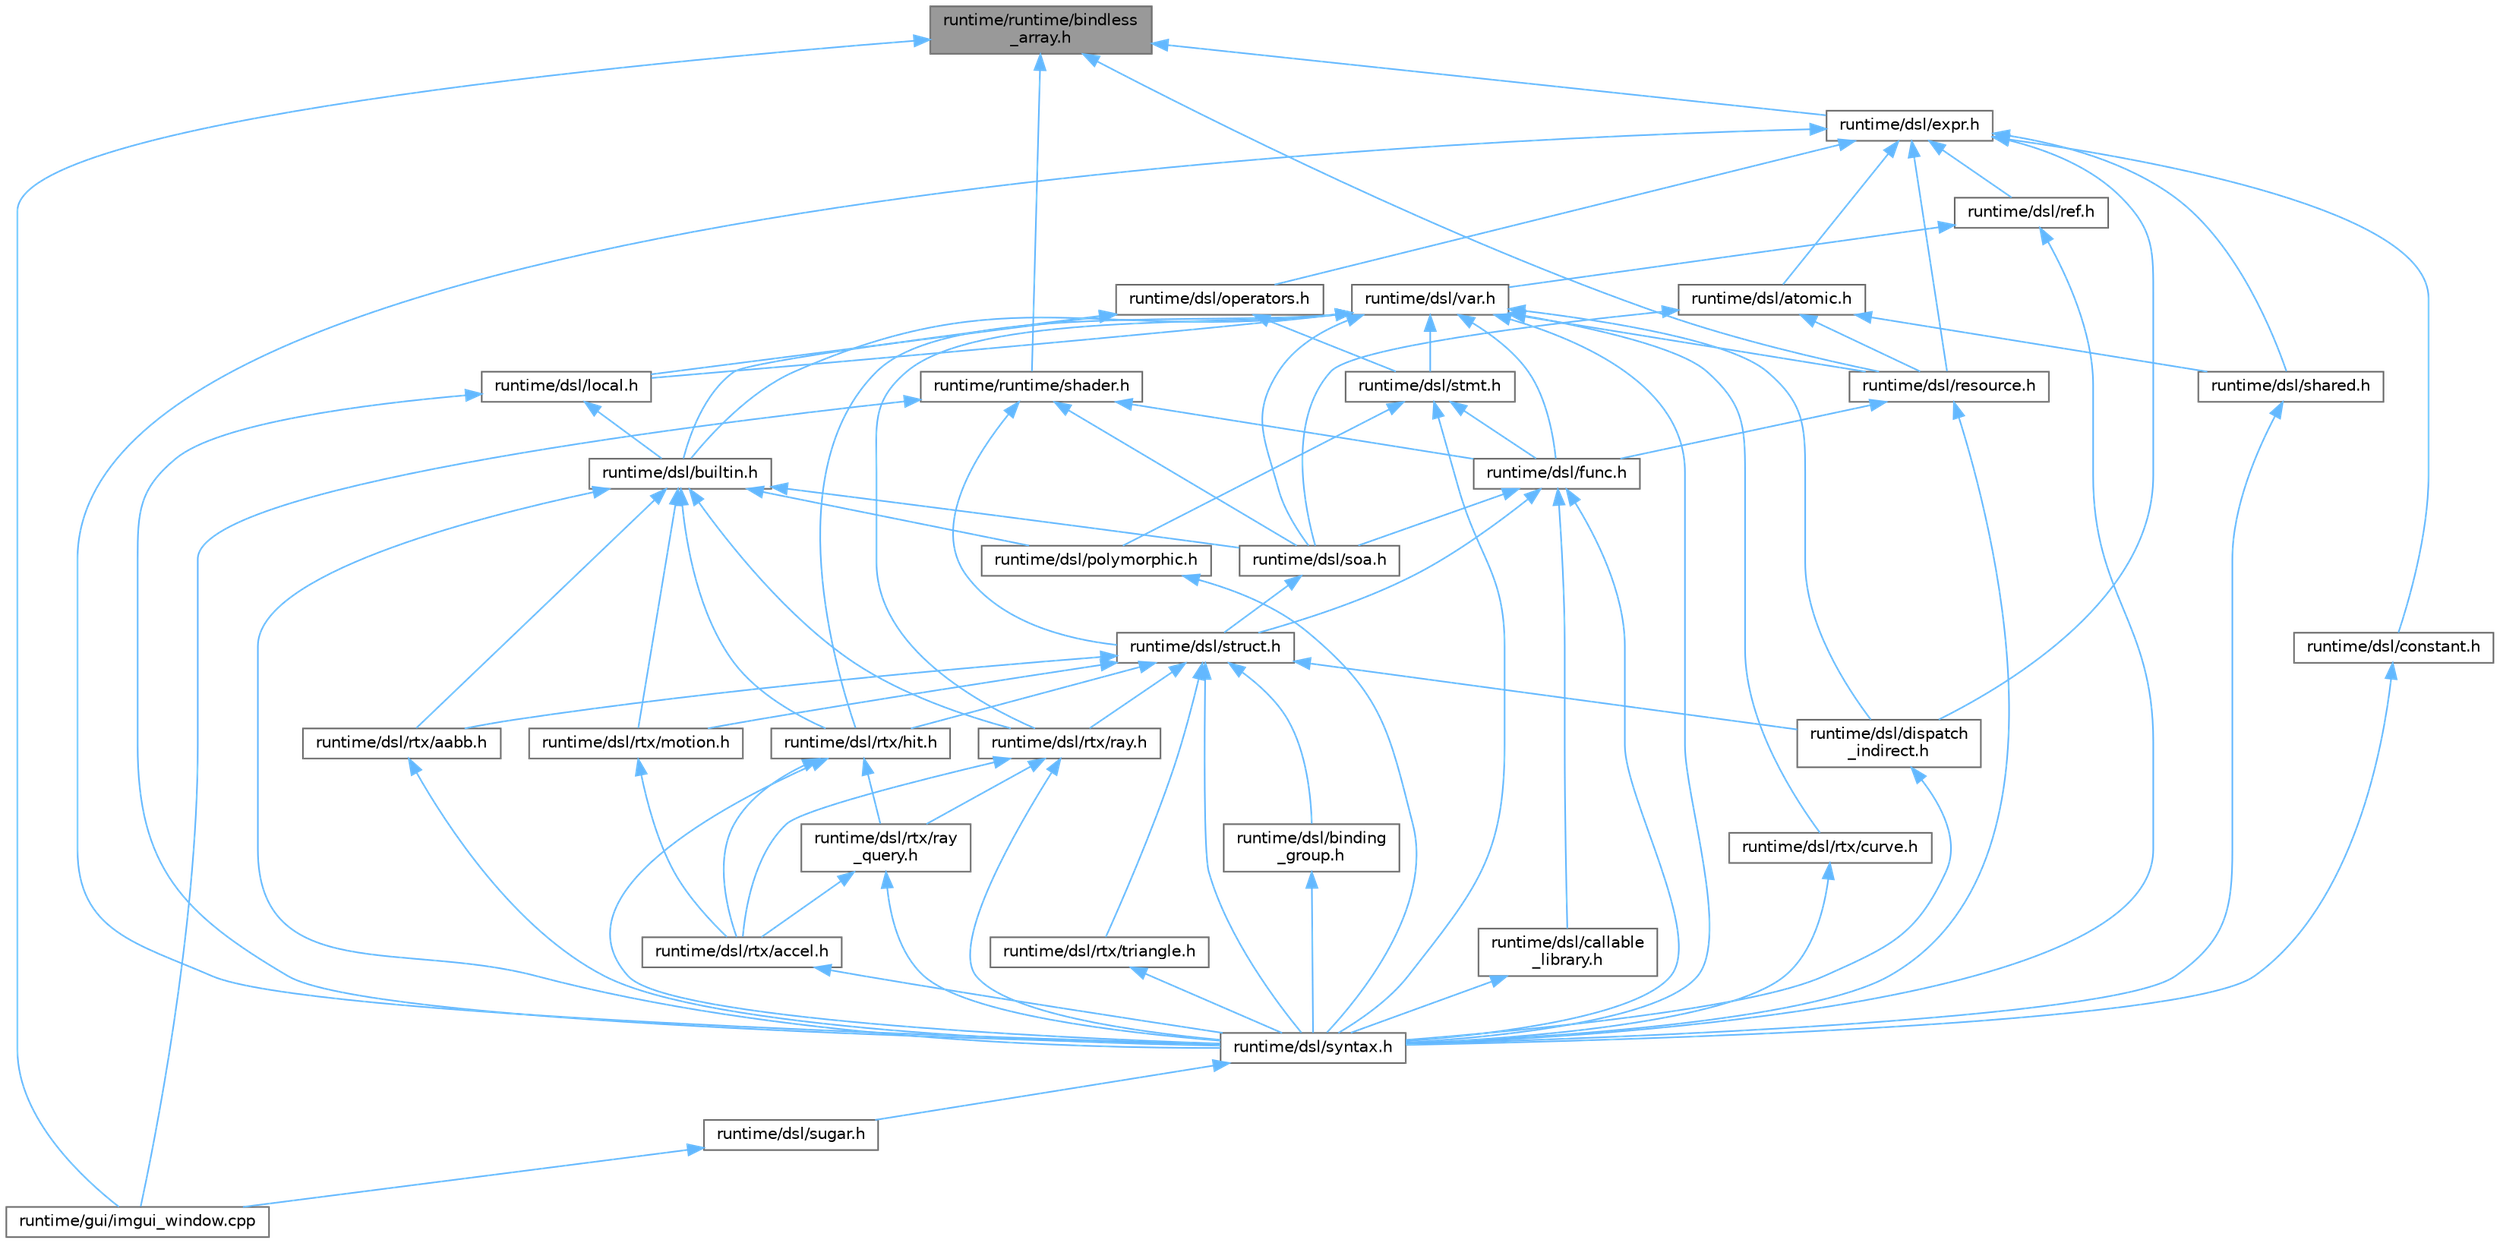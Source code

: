 digraph "runtime/runtime/bindless_array.h"
{
 // LATEX_PDF_SIZE
  bgcolor="transparent";
  edge [fontname=Helvetica,fontsize=10,labelfontname=Helvetica,labelfontsize=10];
  node [fontname=Helvetica,fontsize=10,shape=box,height=0.2,width=0.4];
  Node1 [id="Node000001",label="runtime/runtime/bindless\l_array.h",height=0.2,width=0.4,color="gray40", fillcolor="grey60", style="filled", fontcolor="black",tooltip=" "];
  Node1 -> Node2 [id="edge84_Node000001_Node000002",dir="back",color="steelblue1",style="solid",tooltip=" "];
  Node2 [id="Node000002",label="runtime/dsl/expr.h",height=0.2,width=0.4,color="grey40", fillcolor="white", style="filled",URL="$expr_8h.html",tooltip=" "];
  Node2 -> Node3 [id="edge85_Node000002_Node000003",dir="back",color="steelblue1",style="solid",tooltip=" "];
  Node3 [id="Node000003",label="runtime/dsl/atomic.h",height=0.2,width=0.4,color="grey40", fillcolor="white", style="filled",URL="$dsl_2atomic_8h.html",tooltip=" "];
  Node3 -> Node4 [id="edge86_Node000003_Node000004",dir="back",color="steelblue1",style="solid",tooltip=" "];
  Node4 [id="Node000004",label="runtime/dsl/resource.h",height=0.2,width=0.4,color="grey40", fillcolor="white", style="filled",URL="$dsl_2resource_8h.html",tooltip=" "];
  Node4 -> Node5 [id="edge87_Node000004_Node000005",dir="back",color="steelblue1",style="solid",tooltip=" "];
  Node5 [id="Node000005",label="runtime/dsl/func.h",height=0.2,width=0.4,color="grey40", fillcolor="white", style="filled",URL="$func_8h.html",tooltip=" "];
  Node5 -> Node6 [id="edge88_Node000005_Node000006",dir="back",color="steelblue1",style="solid",tooltip=" "];
  Node6 [id="Node000006",label="runtime/dsl/callable\l_library.h",height=0.2,width=0.4,color="grey40", fillcolor="white", style="filled",URL="$dsl_2callable__library_8h.html",tooltip=" "];
  Node6 -> Node7 [id="edge89_Node000006_Node000007",dir="back",color="steelblue1",style="solid",tooltip=" "];
  Node7 [id="Node000007",label="runtime/dsl/syntax.h",height=0.2,width=0.4,color="grey40", fillcolor="white", style="filled",URL="$syntax_8h.html",tooltip=" "];
  Node7 -> Node8 [id="edge90_Node000007_Node000008",dir="back",color="steelblue1",style="solid",tooltip=" "];
  Node8 [id="Node000008",label="runtime/dsl/sugar.h",height=0.2,width=0.4,color="grey40", fillcolor="white", style="filled",URL="$sugar_8h.html",tooltip=" "];
  Node8 -> Node9 [id="edge91_Node000008_Node000009",dir="back",color="steelblue1",style="solid",tooltip=" "];
  Node9 [id="Node000009",label="runtime/gui/imgui_window.cpp",height=0.2,width=0.4,color="grey40", fillcolor="white", style="filled",URL="$imgui__window_8cpp.html",tooltip=" "];
  Node5 -> Node10 [id="edge92_Node000005_Node000010",dir="back",color="steelblue1",style="solid",tooltip=" "];
  Node10 [id="Node000010",label="runtime/dsl/soa.h",height=0.2,width=0.4,color="grey40", fillcolor="white", style="filled",URL="$soa_8h.html",tooltip=" "];
  Node10 -> Node11 [id="edge93_Node000010_Node000011",dir="back",color="steelblue1",style="solid",tooltip=" "];
  Node11 [id="Node000011",label="runtime/dsl/struct.h",height=0.2,width=0.4,color="grey40", fillcolor="white", style="filled",URL="$struct_8h.html",tooltip=" "];
  Node11 -> Node12 [id="edge94_Node000011_Node000012",dir="back",color="steelblue1",style="solid",tooltip=" "];
  Node12 [id="Node000012",label="runtime/dsl/binding\l_group.h",height=0.2,width=0.4,color="grey40", fillcolor="white", style="filled",URL="$binding__group_8h.html",tooltip=" "];
  Node12 -> Node7 [id="edge95_Node000012_Node000007",dir="back",color="steelblue1",style="solid",tooltip=" "];
  Node11 -> Node13 [id="edge96_Node000011_Node000013",dir="back",color="steelblue1",style="solid",tooltip=" "];
  Node13 [id="Node000013",label="runtime/dsl/dispatch\l_indirect.h",height=0.2,width=0.4,color="grey40", fillcolor="white", style="filled",URL="$dispatch__indirect_8h.html",tooltip=" "];
  Node13 -> Node7 [id="edge97_Node000013_Node000007",dir="back",color="steelblue1",style="solid",tooltip=" "];
  Node11 -> Node14 [id="edge98_Node000011_Node000014",dir="back",color="steelblue1",style="solid",tooltip=" "];
  Node14 [id="Node000014",label="runtime/dsl/rtx/aabb.h",height=0.2,width=0.4,color="grey40", fillcolor="white", style="filled",URL="$dsl_2rtx_2aabb_8h.html",tooltip=" "];
  Node14 -> Node7 [id="edge99_Node000014_Node000007",dir="back",color="steelblue1",style="solid",tooltip=" "];
  Node11 -> Node15 [id="edge100_Node000011_Node000015",dir="back",color="steelblue1",style="solid",tooltip=" "];
  Node15 [id="Node000015",label="runtime/dsl/rtx/hit.h",height=0.2,width=0.4,color="grey40", fillcolor="white", style="filled",URL="$dsl_2rtx_2hit_8h.html",tooltip=" "];
  Node15 -> Node16 [id="edge101_Node000015_Node000016",dir="back",color="steelblue1",style="solid",tooltip=" "];
  Node16 [id="Node000016",label="runtime/dsl/rtx/accel.h",height=0.2,width=0.4,color="grey40", fillcolor="white", style="filled",URL="$dsl_2rtx_2accel_8h.html",tooltip=" "];
  Node16 -> Node7 [id="edge102_Node000016_Node000007",dir="back",color="steelblue1",style="solid",tooltip=" "];
  Node15 -> Node17 [id="edge103_Node000015_Node000017",dir="back",color="steelblue1",style="solid",tooltip=" "];
  Node17 [id="Node000017",label="runtime/dsl/rtx/ray\l_query.h",height=0.2,width=0.4,color="grey40", fillcolor="white", style="filled",URL="$ray__query_8h.html",tooltip=" "];
  Node17 -> Node16 [id="edge104_Node000017_Node000016",dir="back",color="steelblue1",style="solid",tooltip=" "];
  Node17 -> Node7 [id="edge105_Node000017_Node000007",dir="back",color="steelblue1",style="solid",tooltip=" "];
  Node15 -> Node7 [id="edge106_Node000015_Node000007",dir="back",color="steelblue1",style="solid",tooltip=" "];
  Node11 -> Node18 [id="edge107_Node000011_Node000018",dir="back",color="steelblue1",style="solid",tooltip=" "];
  Node18 [id="Node000018",label="runtime/dsl/rtx/motion.h",height=0.2,width=0.4,color="grey40", fillcolor="white", style="filled",URL="$motion_8h.html",tooltip=" "];
  Node18 -> Node16 [id="edge108_Node000018_Node000016",dir="back",color="steelblue1",style="solid",tooltip=" "];
  Node11 -> Node19 [id="edge109_Node000011_Node000019",dir="back",color="steelblue1",style="solid",tooltip=" "];
  Node19 [id="Node000019",label="runtime/dsl/rtx/ray.h",height=0.2,width=0.4,color="grey40", fillcolor="white", style="filled",URL="$dsl_2rtx_2ray_8h.html",tooltip=" "];
  Node19 -> Node16 [id="edge110_Node000019_Node000016",dir="back",color="steelblue1",style="solid",tooltip=" "];
  Node19 -> Node17 [id="edge111_Node000019_Node000017",dir="back",color="steelblue1",style="solid",tooltip=" "];
  Node19 -> Node7 [id="edge112_Node000019_Node000007",dir="back",color="steelblue1",style="solid",tooltip=" "];
  Node11 -> Node20 [id="edge113_Node000011_Node000020",dir="back",color="steelblue1",style="solid",tooltip=" "];
  Node20 [id="Node000020",label="runtime/dsl/rtx/triangle.h",height=0.2,width=0.4,color="grey40", fillcolor="white", style="filled",URL="$dsl_2rtx_2triangle_8h.html",tooltip=" "];
  Node20 -> Node7 [id="edge114_Node000020_Node000007",dir="back",color="steelblue1",style="solid",tooltip=" "];
  Node11 -> Node7 [id="edge115_Node000011_Node000007",dir="back",color="steelblue1",style="solid",tooltip=" "];
  Node5 -> Node11 [id="edge116_Node000005_Node000011",dir="back",color="steelblue1",style="solid",tooltip=" "];
  Node5 -> Node7 [id="edge117_Node000005_Node000007",dir="back",color="steelblue1",style="solid",tooltip=" "];
  Node4 -> Node7 [id="edge118_Node000004_Node000007",dir="back",color="steelblue1",style="solid",tooltip=" "];
  Node3 -> Node21 [id="edge119_Node000003_Node000021",dir="back",color="steelblue1",style="solid",tooltip=" "];
  Node21 [id="Node000021",label="runtime/dsl/shared.h",height=0.2,width=0.4,color="grey40", fillcolor="white", style="filled",URL="$shared_8h.html",tooltip=" "];
  Node21 -> Node7 [id="edge120_Node000021_Node000007",dir="back",color="steelblue1",style="solid",tooltip=" "];
  Node3 -> Node10 [id="edge121_Node000003_Node000010",dir="back",color="steelblue1",style="solid",tooltip=" "];
  Node2 -> Node22 [id="edge122_Node000002_Node000022",dir="back",color="steelblue1",style="solid",tooltip=" "];
  Node22 [id="Node000022",label="runtime/dsl/constant.h",height=0.2,width=0.4,color="grey40", fillcolor="white", style="filled",URL="$constant_8h.html",tooltip=" "];
  Node22 -> Node7 [id="edge123_Node000022_Node000007",dir="back",color="steelblue1",style="solid",tooltip=" "];
  Node2 -> Node13 [id="edge124_Node000002_Node000013",dir="back",color="steelblue1",style="solid",tooltip=" "];
  Node2 -> Node23 [id="edge125_Node000002_Node000023",dir="back",color="steelblue1",style="solid",tooltip=" "];
  Node23 [id="Node000023",label="runtime/dsl/operators.h",height=0.2,width=0.4,color="grey40", fillcolor="white", style="filled",URL="$operators_8h.html",tooltip=" "];
  Node23 -> Node24 [id="edge126_Node000023_Node000024",dir="back",color="steelblue1",style="solid",tooltip=" "];
  Node24 [id="Node000024",label="runtime/dsl/builtin.h",height=0.2,width=0.4,color="grey40", fillcolor="white", style="filled",URL="$builtin_8h.html",tooltip=" "];
  Node24 -> Node25 [id="edge127_Node000024_Node000025",dir="back",color="steelblue1",style="solid",tooltip=" "];
  Node25 [id="Node000025",label="runtime/dsl/polymorphic.h",height=0.2,width=0.4,color="grey40", fillcolor="white", style="filled",URL="$polymorphic_8h.html",tooltip=" "];
  Node25 -> Node7 [id="edge128_Node000025_Node000007",dir="back",color="steelblue1",style="solid",tooltip=" "];
  Node24 -> Node14 [id="edge129_Node000024_Node000014",dir="back",color="steelblue1",style="solid",tooltip=" "];
  Node24 -> Node15 [id="edge130_Node000024_Node000015",dir="back",color="steelblue1",style="solid",tooltip=" "];
  Node24 -> Node18 [id="edge131_Node000024_Node000018",dir="back",color="steelblue1",style="solid",tooltip=" "];
  Node24 -> Node19 [id="edge132_Node000024_Node000019",dir="back",color="steelblue1",style="solid",tooltip=" "];
  Node24 -> Node10 [id="edge133_Node000024_Node000010",dir="back",color="steelblue1",style="solid",tooltip=" "];
  Node24 -> Node7 [id="edge134_Node000024_Node000007",dir="back",color="steelblue1",style="solid",tooltip=" "];
  Node23 -> Node26 [id="edge135_Node000023_Node000026",dir="back",color="steelblue1",style="solid",tooltip=" "];
  Node26 [id="Node000026",label="runtime/dsl/local.h",height=0.2,width=0.4,color="grey40", fillcolor="white", style="filled",URL="$local_8h.html",tooltip=" "];
  Node26 -> Node24 [id="edge136_Node000026_Node000024",dir="back",color="steelblue1",style="solid",tooltip=" "];
  Node26 -> Node7 [id="edge137_Node000026_Node000007",dir="back",color="steelblue1",style="solid",tooltip=" "];
  Node23 -> Node27 [id="edge138_Node000023_Node000027",dir="back",color="steelblue1",style="solid",tooltip=" "];
  Node27 [id="Node000027",label="runtime/dsl/stmt.h",height=0.2,width=0.4,color="grey40", fillcolor="white", style="filled",URL="$stmt_8h.html",tooltip=" "];
  Node27 -> Node5 [id="edge139_Node000027_Node000005",dir="back",color="steelblue1",style="solid",tooltip=" "];
  Node27 -> Node25 [id="edge140_Node000027_Node000025",dir="back",color="steelblue1",style="solid",tooltip=" "];
  Node27 -> Node7 [id="edge141_Node000027_Node000007",dir="back",color="steelblue1",style="solid",tooltip=" "];
  Node2 -> Node28 [id="edge142_Node000002_Node000028",dir="back",color="steelblue1",style="solid",tooltip=" "];
  Node28 [id="Node000028",label="runtime/dsl/ref.h",height=0.2,width=0.4,color="grey40", fillcolor="white", style="filled",URL="$ref_8h.html",tooltip=" "];
  Node28 -> Node7 [id="edge143_Node000028_Node000007",dir="back",color="steelblue1",style="solid",tooltip=" "];
  Node28 -> Node29 [id="edge144_Node000028_Node000029",dir="back",color="steelblue1",style="solid",tooltip=" "];
  Node29 [id="Node000029",label="runtime/dsl/var.h",height=0.2,width=0.4,color="grey40", fillcolor="white", style="filled",URL="$var_8h.html",tooltip=" "];
  Node29 -> Node24 [id="edge145_Node000029_Node000024",dir="back",color="steelblue1",style="solid",tooltip=" "];
  Node29 -> Node13 [id="edge146_Node000029_Node000013",dir="back",color="steelblue1",style="solid",tooltip=" "];
  Node29 -> Node5 [id="edge147_Node000029_Node000005",dir="back",color="steelblue1",style="solid",tooltip=" "];
  Node29 -> Node26 [id="edge148_Node000029_Node000026",dir="back",color="steelblue1",style="solid",tooltip=" "];
  Node29 -> Node4 [id="edge149_Node000029_Node000004",dir="back",color="steelblue1",style="solid",tooltip=" "];
  Node29 -> Node30 [id="edge150_Node000029_Node000030",dir="back",color="steelblue1",style="solid",tooltip=" "];
  Node30 [id="Node000030",label="runtime/dsl/rtx/curve.h",height=0.2,width=0.4,color="grey40", fillcolor="white", style="filled",URL="$dsl_2rtx_2curve_8h.html",tooltip=" "];
  Node30 -> Node7 [id="edge151_Node000030_Node000007",dir="back",color="steelblue1",style="solid",tooltip=" "];
  Node29 -> Node15 [id="edge152_Node000029_Node000015",dir="back",color="steelblue1",style="solid",tooltip=" "];
  Node29 -> Node19 [id="edge153_Node000029_Node000019",dir="back",color="steelblue1",style="solid",tooltip=" "];
  Node29 -> Node10 [id="edge154_Node000029_Node000010",dir="back",color="steelblue1",style="solid",tooltip=" "];
  Node29 -> Node27 [id="edge155_Node000029_Node000027",dir="back",color="steelblue1",style="solid",tooltip=" "];
  Node29 -> Node7 [id="edge156_Node000029_Node000007",dir="back",color="steelblue1",style="solid",tooltip=" "];
  Node2 -> Node4 [id="edge157_Node000002_Node000004",dir="back",color="steelblue1",style="solid",tooltip=" "];
  Node2 -> Node21 [id="edge158_Node000002_Node000021",dir="back",color="steelblue1",style="solid",tooltip=" "];
  Node2 -> Node7 [id="edge159_Node000002_Node000007",dir="back",color="steelblue1",style="solid",tooltip=" "];
  Node1 -> Node4 [id="edge160_Node000001_Node000004",dir="back",color="steelblue1",style="solid",tooltip=" "];
  Node1 -> Node9 [id="edge161_Node000001_Node000009",dir="back",color="steelblue1",style="solid",tooltip=" "];
  Node1 -> Node31 [id="edge162_Node000001_Node000031",dir="back",color="steelblue1",style="solid",tooltip=" "];
  Node31 [id="Node000031",label="runtime/runtime/shader.h",height=0.2,width=0.4,color="grey40", fillcolor="white", style="filled",URL="$shader_8h.html",tooltip=" "];
  Node31 -> Node5 [id="edge163_Node000031_Node000005",dir="back",color="steelblue1",style="solid",tooltip=" "];
  Node31 -> Node10 [id="edge164_Node000031_Node000010",dir="back",color="steelblue1",style="solid",tooltip=" "];
  Node31 -> Node11 [id="edge165_Node000031_Node000011",dir="back",color="steelblue1",style="solid",tooltip=" "];
  Node31 -> Node9 [id="edge166_Node000031_Node000009",dir="back",color="steelblue1",style="solid",tooltip=" "];
}
